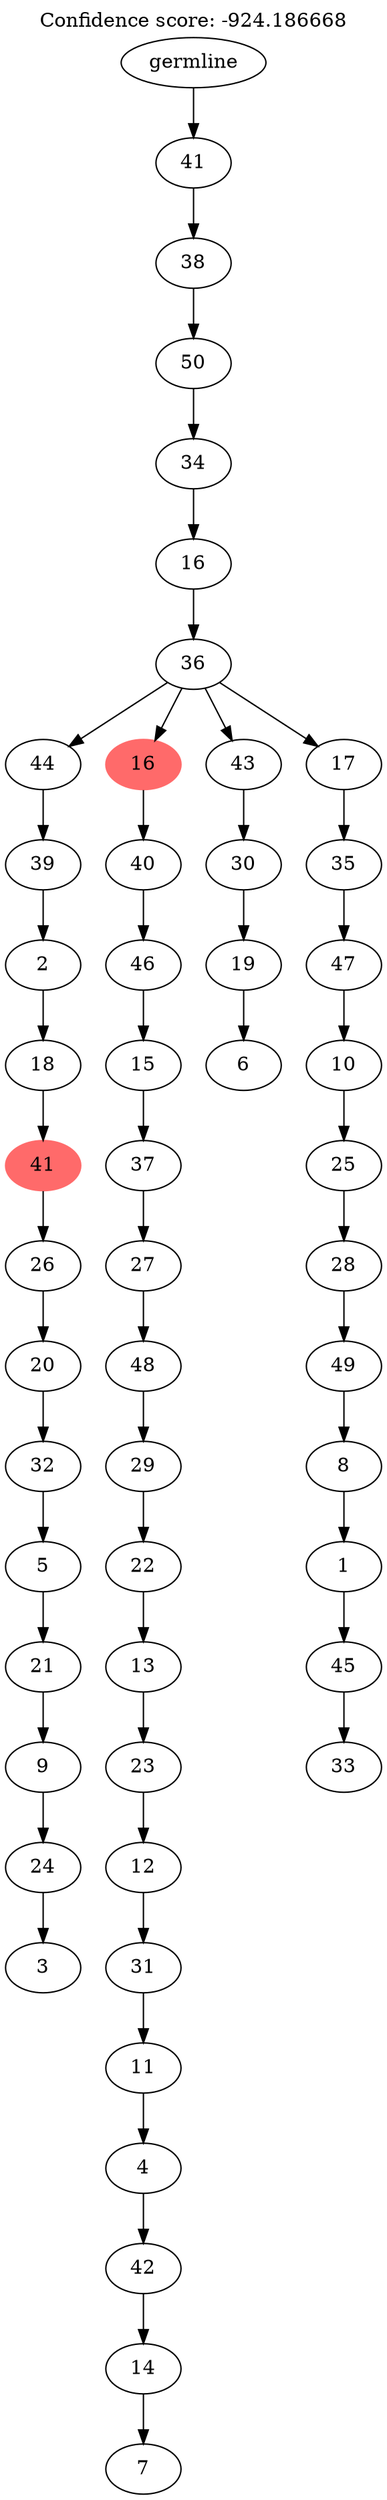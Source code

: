digraph g {
	"51" -> "52";
	"52" [label="3"];
	"50" -> "51";
	"51" [label="24"];
	"49" -> "50";
	"50" [label="9"];
	"48" -> "49";
	"49" [label="21"];
	"47" -> "48";
	"48" [label="5"];
	"46" -> "47";
	"47" [label="32"];
	"45" -> "46";
	"46" [label="20"];
	"44" -> "45";
	"45" [label="26"];
	"43" -> "44";
	"44" [color=indianred1, style=filled, label="41"];
	"42" -> "43";
	"43" [label="18"];
	"41" -> "42";
	"42" [label="2"];
	"40" -> "41";
	"41" [label="39"];
	"38" -> "39";
	"39" [label="7"];
	"37" -> "38";
	"38" [label="14"];
	"36" -> "37";
	"37" [label="42"];
	"35" -> "36";
	"36" [label="4"];
	"34" -> "35";
	"35" [label="11"];
	"33" -> "34";
	"34" [label="31"];
	"32" -> "33";
	"33" [label="12"];
	"31" -> "32";
	"32" [label="23"];
	"30" -> "31";
	"31" [label="13"];
	"29" -> "30";
	"30" [label="22"];
	"28" -> "29";
	"29" [label="29"];
	"27" -> "28";
	"28" [label="48"];
	"26" -> "27";
	"27" [label="27"];
	"25" -> "26";
	"26" [label="37"];
	"24" -> "25";
	"25" [label="15"];
	"23" -> "24";
	"24" [label="46"];
	"22" -> "23";
	"23" [label="40"];
	"20" -> "21";
	"21" [label="6"];
	"19" -> "20";
	"20" [label="19"];
	"18" -> "19";
	"19" [label="30"];
	"16" -> "17";
	"17" [label="33"];
	"15" -> "16";
	"16" [label="45"];
	"14" -> "15";
	"15" [label="1"];
	"13" -> "14";
	"14" [label="8"];
	"12" -> "13";
	"13" [label="49"];
	"11" -> "12";
	"12" [label="28"];
	"10" -> "11";
	"11" [label="25"];
	"9" -> "10";
	"10" [label="10"];
	"8" -> "9";
	"9" [label="47"];
	"7" -> "8";
	"8" [label="35"];
	"6" -> "7";
	"7" [label="17"];
	"6" -> "18";
	"18" [label="43"];
	"6" -> "22";
	"22" [color=indianred1, style=filled, label="16"];
	"6" -> "40";
	"40" [label="44"];
	"5" -> "6";
	"6" [label="36"];
	"4" -> "5";
	"5" [label="16"];
	"3" -> "4";
	"4" [label="34"];
	"2" -> "3";
	"3" [label="50"];
	"1" -> "2";
	"2" [label="38"];
	"0" -> "1";
	"1" [label="41"];
	"0" [label="germline"];
	labelloc="t";
	label="Confidence score: -924.186668";
}
